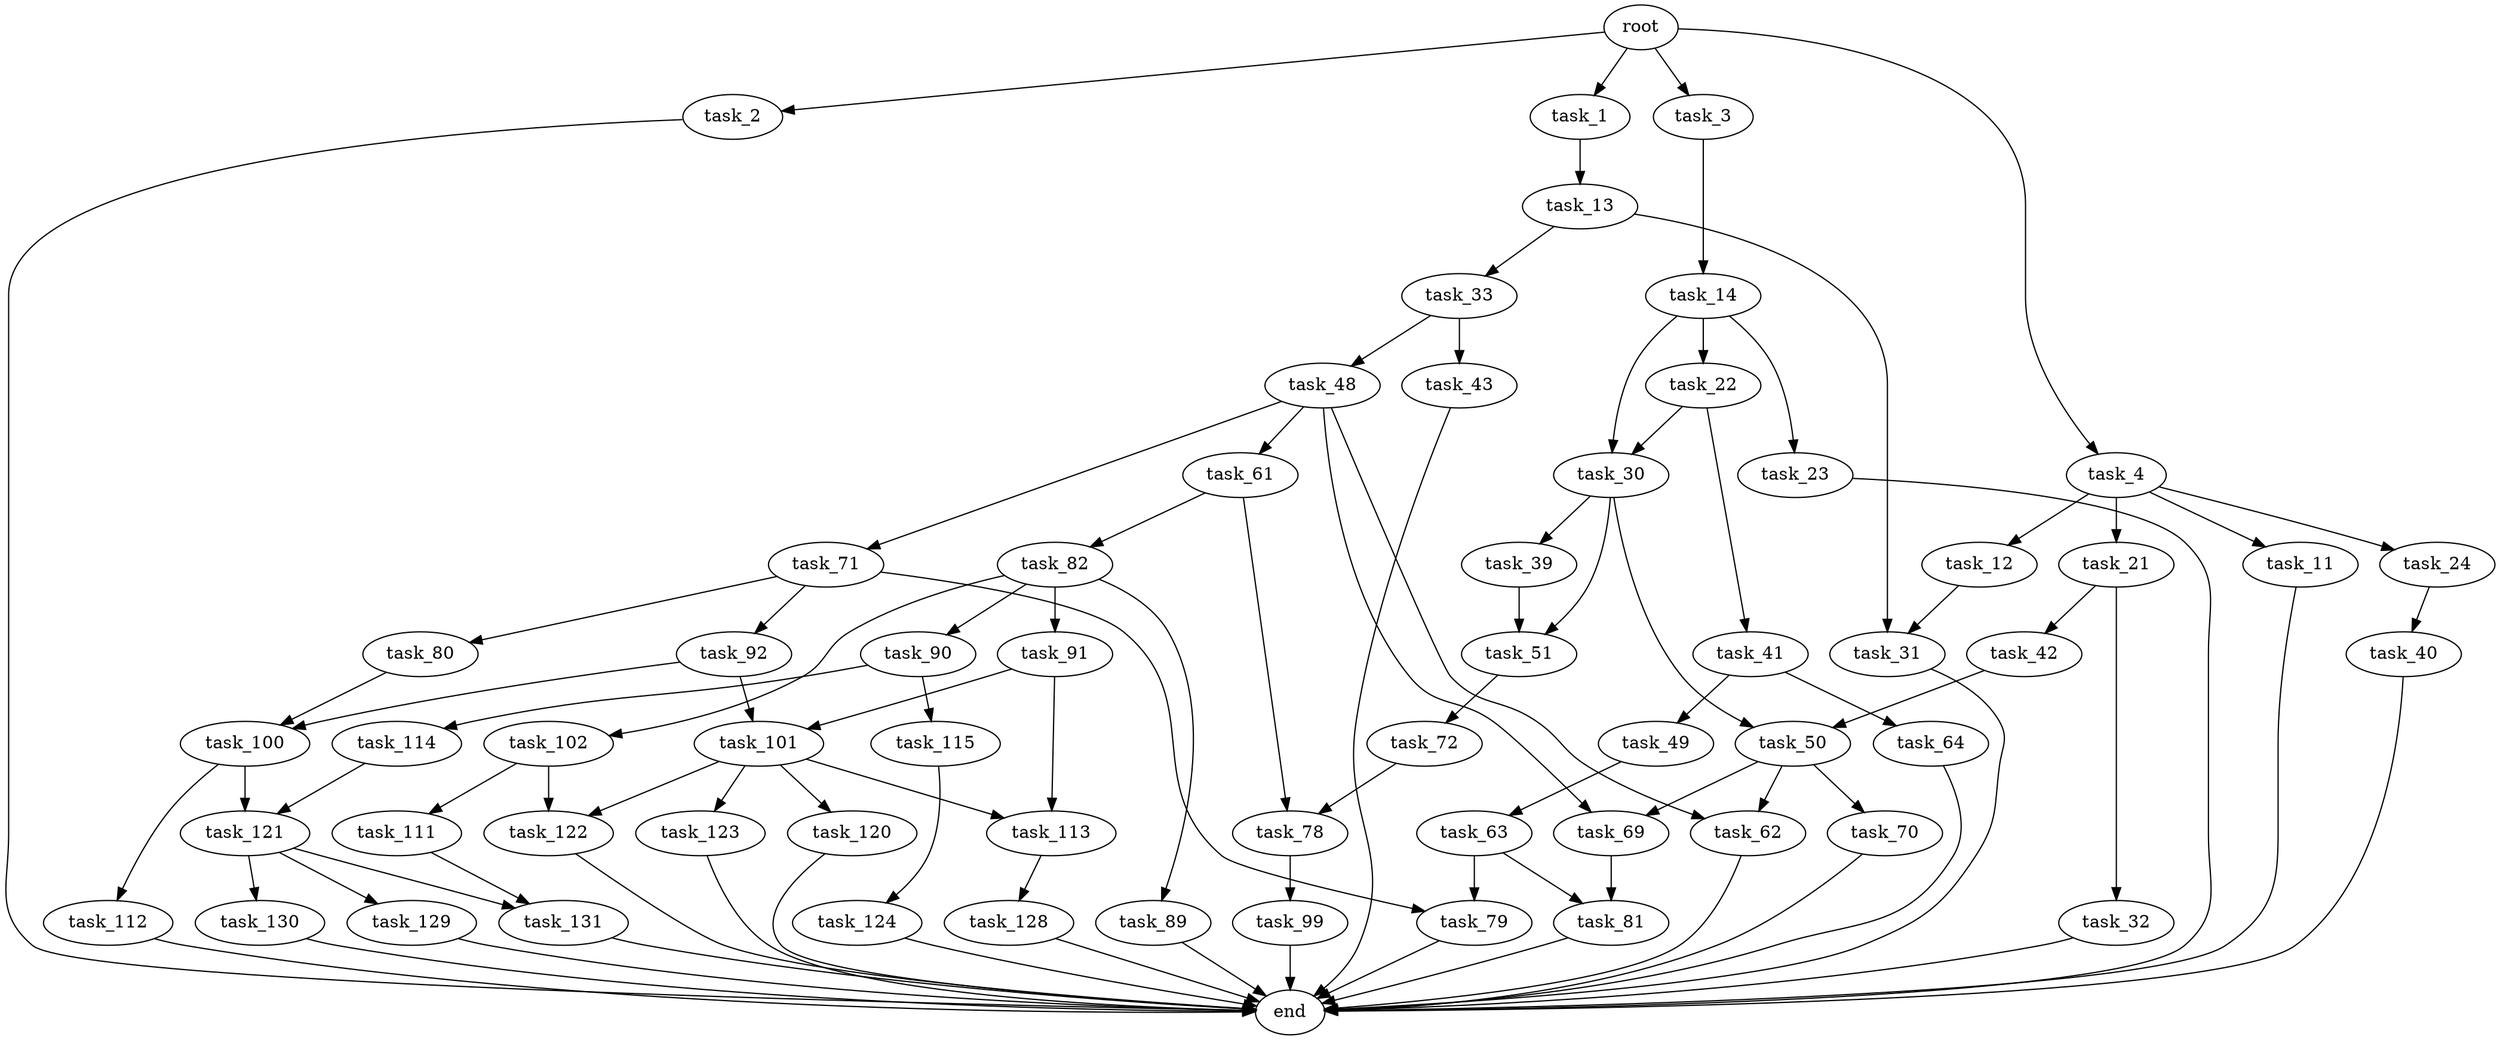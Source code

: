 digraph G {
  root [size="0.000000"];
  task_1 [size="17271019314.000000"];
  task_2 [size="119001510658.000000"];
  task_3 [size="160769888299.000000"];
  task_4 [size="6816237231.000000"];
  task_11 [size="549755813888.000000"];
  task_12 [size="68719476736.000000"];
  task_13 [size="42682459883.000000"];
  task_14 [size="68719476736.000000"];
  task_21 [size="705266048300.000000"];
  task_22 [size="477597648125.000000"];
  task_23 [size="368293445632.000000"];
  task_24 [size="36563495561.000000"];
  task_30 [size="1315752373.000000"];
  task_31 [size="55837938946.000000"];
  task_32 [size="9216221108.000000"];
  task_33 [size="68719476736.000000"];
  task_39 [size="68719476736.000000"];
  task_40 [size="35583323636.000000"];
  task_41 [size="7570834986.000000"];
  task_42 [size="1913698533.000000"];
  task_43 [size="2101843964.000000"];
  task_48 [size="50254105163.000000"];
  task_49 [size="28991029248.000000"];
  task_50 [size="330029472246.000000"];
  task_51 [size="2447993656.000000"];
  task_61 [size="639303737970.000000"];
  task_62 [size="134217728000.000000"];
  task_63 [size="24583653157.000000"];
  task_64 [size="6133833373.000000"];
  task_69 [size="184526247193.000000"];
  task_70 [size="368293445632.000000"];
  task_71 [size="1838600525.000000"];
  task_72 [size="316773621243.000000"];
  task_78 [size="328870970661.000000"];
  task_79 [size="104375090460.000000"];
  task_80 [size="35714850978.000000"];
  task_81 [size="134217728000.000000"];
  task_82 [size="196122305746.000000"];
  task_89 [size="28991029248.000000"];
  task_90 [size="10846878329.000000"];
  task_91 [size="6204269894.000000"];
  task_92 [size="368293445632.000000"];
  task_99 [size="231928233984.000000"];
  task_100 [size="368293445632.000000"];
  task_101 [size="16338767165.000000"];
  task_102 [size="32858154876.000000"];
  task_111 [size="134217728000.000000"];
  task_112 [size="42260249734.000000"];
  task_113 [size="1362088231.000000"];
  task_114 [size="8589934592.000000"];
  task_115 [size="1599583573.000000"];
  task_120 [size="1578475289.000000"];
  task_121 [size="5061302202.000000"];
  task_122 [size="68719476736.000000"];
  task_123 [size="771533002999.000000"];
  task_124 [size="8589934592.000000"];
  task_128 [size="134217728000.000000"];
  task_129 [size="13269060396.000000"];
  task_130 [size="8365676381.000000"];
  task_131 [size="20965785962.000000"];
  end [size="0.000000"];

  root -> task_1 [size="1.000000"];
  root -> task_2 [size="1.000000"];
  root -> task_3 [size="1.000000"];
  root -> task_4 [size="1.000000"];
  task_1 -> task_13 [size="75497472.000000"];
  task_2 -> end [size="1.000000"];
  task_3 -> task_14 [size="134217728.000000"];
  task_4 -> task_11 [size="838860800.000000"];
  task_4 -> task_12 [size="838860800.000000"];
  task_4 -> task_21 [size="838860800.000000"];
  task_4 -> task_24 [size="838860800.000000"];
  task_11 -> end [size="1.000000"];
  task_12 -> task_31 [size="134217728.000000"];
  task_13 -> task_31 [size="679477248.000000"];
  task_13 -> task_33 [size="679477248.000000"];
  task_14 -> task_22 [size="134217728.000000"];
  task_14 -> task_23 [size="134217728.000000"];
  task_14 -> task_30 [size="134217728.000000"];
  task_21 -> task_32 [size="838860800.000000"];
  task_21 -> task_42 [size="838860800.000000"];
  task_22 -> task_30 [size="536870912.000000"];
  task_22 -> task_41 [size="536870912.000000"];
  task_23 -> end [size="1.000000"];
  task_24 -> task_40 [size="838860800.000000"];
  task_30 -> task_39 [size="33554432.000000"];
  task_30 -> task_50 [size="33554432.000000"];
  task_30 -> task_51 [size="33554432.000000"];
  task_31 -> end [size="1.000000"];
  task_32 -> end [size="1.000000"];
  task_33 -> task_43 [size="134217728.000000"];
  task_33 -> task_48 [size="134217728.000000"];
  task_39 -> task_51 [size="134217728.000000"];
  task_40 -> end [size="1.000000"];
  task_41 -> task_49 [size="209715200.000000"];
  task_41 -> task_64 [size="209715200.000000"];
  task_42 -> task_50 [size="33554432.000000"];
  task_43 -> end [size="1.000000"];
  task_48 -> task_61 [size="838860800.000000"];
  task_48 -> task_62 [size="838860800.000000"];
  task_48 -> task_69 [size="838860800.000000"];
  task_48 -> task_71 [size="838860800.000000"];
  task_49 -> task_63 [size="75497472.000000"];
  task_50 -> task_62 [size="209715200.000000"];
  task_50 -> task_69 [size="209715200.000000"];
  task_50 -> task_70 [size="209715200.000000"];
  task_51 -> task_72 [size="134217728.000000"];
  task_61 -> task_78 [size="411041792.000000"];
  task_61 -> task_82 [size="411041792.000000"];
  task_62 -> end [size="1.000000"];
  task_63 -> task_79 [size="536870912.000000"];
  task_63 -> task_81 [size="536870912.000000"];
  task_64 -> end [size="1.000000"];
  task_69 -> task_81 [size="301989888.000000"];
  task_70 -> end [size="1.000000"];
  task_71 -> task_79 [size="33554432.000000"];
  task_71 -> task_80 [size="33554432.000000"];
  task_71 -> task_92 [size="33554432.000000"];
  task_72 -> task_78 [size="838860800.000000"];
  task_78 -> task_99 [size="209715200.000000"];
  task_79 -> end [size="1.000000"];
  task_80 -> task_100 [size="134217728.000000"];
  task_81 -> end [size="1.000000"];
  task_82 -> task_89 [size="209715200.000000"];
  task_82 -> task_90 [size="209715200.000000"];
  task_82 -> task_91 [size="209715200.000000"];
  task_82 -> task_102 [size="209715200.000000"];
  task_89 -> end [size="1.000000"];
  task_90 -> task_114 [size="838860800.000000"];
  task_90 -> task_115 [size="838860800.000000"];
  task_91 -> task_101 [size="301989888.000000"];
  task_91 -> task_113 [size="301989888.000000"];
  task_92 -> task_100 [size="411041792.000000"];
  task_92 -> task_101 [size="411041792.000000"];
  task_99 -> end [size="1.000000"];
  task_100 -> task_112 [size="411041792.000000"];
  task_100 -> task_121 [size="411041792.000000"];
  task_101 -> task_113 [size="411041792.000000"];
  task_101 -> task_120 [size="411041792.000000"];
  task_101 -> task_122 [size="411041792.000000"];
  task_101 -> task_123 [size="411041792.000000"];
  task_102 -> task_111 [size="75497472.000000"];
  task_102 -> task_122 [size="75497472.000000"];
  task_111 -> task_131 [size="209715200.000000"];
  task_112 -> end [size="1.000000"];
  task_113 -> task_128 [size="33554432.000000"];
  task_114 -> task_121 [size="33554432.000000"];
  task_115 -> task_124 [size="33554432.000000"];
  task_120 -> end [size="1.000000"];
  task_121 -> task_129 [size="411041792.000000"];
  task_121 -> task_130 [size="411041792.000000"];
  task_121 -> task_131 [size="411041792.000000"];
  task_122 -> end [size="1.000000"];
  task_123 -> end [size="1.000000"];
  task_124 -> end [size="1.000000"];
  task_128 -> end [size="1.000000"];
  task_129 -> end [size="1.000000"];
  task_130 -> end [size="1.000000"];
  task_131 -> end [size="1.000000"];
}
